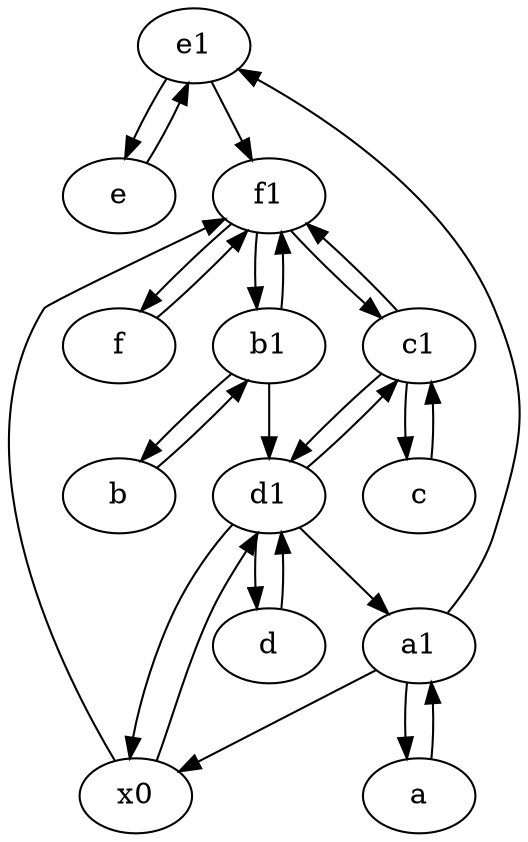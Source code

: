 digraph  {
	e1 [pos="25,45!"];
	d1 [pos="25,30!"];
	c1 [pos="30,15!"];
	b [pos="50,20!"];
	a1 [pos="40,15!"];
	x0;
	a [pos="40,10!"];
	e [pos="30,50!"];
	f [pos="15,45!"];
	b1 [pos="45,20!"];
	d [pos="20,30!"];
	c [pos="20,10!"];
	f1;
	f1 -> c1;
	e1 -> e;
	d1 -> c1;
	b1 -> f1;
	x0 -> d1;
	x0 -> f1;
	b1 -> d1;
	b -> b1;
	d1 -> x0;
	a1 -> x0;
	f -> f1;
	c -> c1;
	d -> d1;
	e -> e1;
	b1 -> b;
	a1 -> e1;
	f1 -> f;
	a1 -> a;
	c1 -> d1;
	c1 -> f1;
	c1 -> c;
	e1 -> f1;
	a -> a1;
	f1 -> b1;
	d1 -> a1;
	d1 -> d;

	}